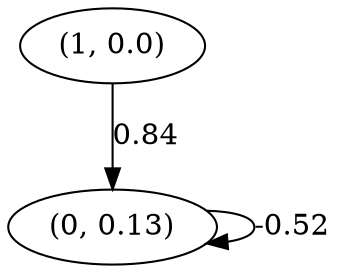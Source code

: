 digraph {
    0 [ label = "(0, 0.13)" ]
    1 [ label = "(1, 0.0)" ]
    0 -> 0 [ label = "-0.52" ]
    1 -> 0 [ label = "0.84" ]
}

